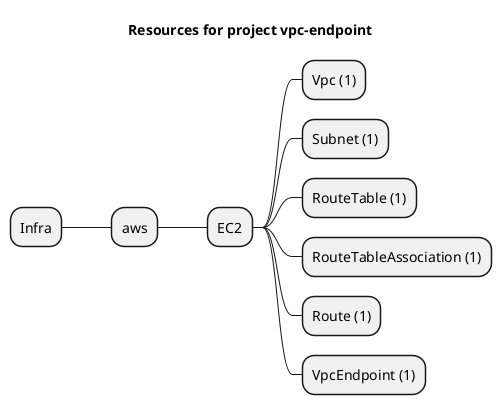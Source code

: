@startmindmap
title Resources for project vpc-endpoint
skinparam monochrome true
+ Infra
++ aws
+++ EC2
++++ Vpc (1)
++++ Subnet (1)
++++ RouteTable (1)
++++ RouteTableAssociation (1)
++++ Route (1)
++++ VpcEndpoint (1)
@endmindmap